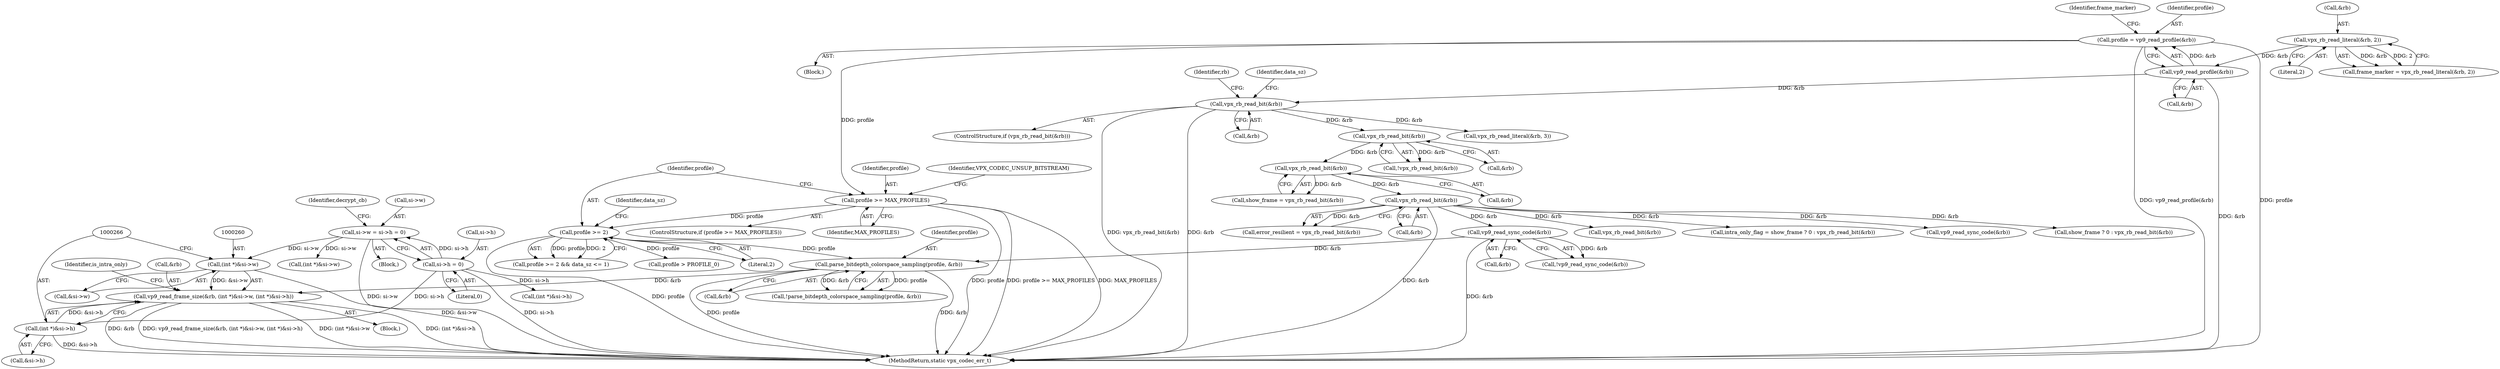 digraph "0_Android_4974dcbd0289a2530df2ee2a25b5f92775df80da@API" {
"1000256" [label="(Call,vp9_read_frame_size(&rb, (int *)&si->w, (int *)&si->h))"];
"1000250" [label="(Call,parse_bitdepth_colorspace_sampling(profile, &rb))"];
"1000190" [label="(Call,profile >= 2)"];
"1000182" [label="(Call,profile >= MAX_PROFILES)"];
"1000170" [label="(Call,profile = vp9_read_profile(&rb))"];
"1000172" [label="(Call,vp9_read_profile(&rb))"];
"1000165" [label="(Call,vpx_rb_read_literal(&rb, 2))"];
"1000243" [label="(Call,vp9_read_sync_code(&rb))"];
"1000233" [label="(Call,vpx_rb_read_bit(&rb))"];
"1000228" [label="(Call,vpx_rb_read_bit(&rb))"];
"1000223" [label="(Call,vpx_rb_read_bit(&rb))"];
"1000202" [label="(Call,vpx_rb_read_bit(&rb))"];
"1000259" [label="(Call,(int *)&si->w)"];
"1000130" [label="(Call,si->w = si->h = 0)"];
"1000134" [label="(Call,si->h = 0)"];
"1000265" [label="(Call,(int *)&si->h)"];
"1000278" [label="(Call,vpx_rb_read_bit(&rb))"];
"1000182" [label="(Call,profile >= MAX_PROFILES)"];
"1000166" [label="(Call,&rb)"];
"1000242" [label="(Call,!vp9_read_sync_code(&rb))"];
"1000326" [label="(Call,(int *)&si->h)"];
"1000250" [label="(Call,parse_bitdepth_colorspace_sampling(profile, &rb))"];
"1000224" [label="(Call,&rb)"];
"1000243" [label="(Call,vp9_read_sync_code(&rb))"];
"1000267" [label="(Call,&si->h)"];
"1000191" [label="(Identifier,profile)"];
"1000334" [label="(Identifier,is_intra_only)"];
"1000257" [label="(Call,&rb)"];
"1000186" [label="(Identifier,VPX_CODEC_UNSUP_BITSTREAM)"];
"1000177" [label="(Identifier,frame_marker)"];
"1000273" [label="(Call,intra_only_flag = show_frame ? 0 : vpx_rb_read_bit(&rb))"];
"1000252" [label="(Call,&rb)"];
"1000194" [label="(Identifier,data_sz)"];
"1000256" [label="(Call,vp9_read_frame_size(&rb, (int *)&si->w, (int *)&si->h))"];
"1000294" [label="(Call,vp9_read_sync_code(&rb))"];
"1000223" [label="(Call,vpx_rb_read_bit(&rb))"];
"1000249" [label="(Call,!parse_bitdepth_colorspace_sampling(profile, &rb))"];
"1000222" [label="(Call,!vpx_rb_read_bit(&rb))"];
"1000130" [label="(Call,si->w = si->h = 0)"];
"1000206" [label="(Call,vpx_rb_read_literal(&rb, 3))"];
"1000111" [label="(Block,)"];
"1000171" [label="(Identifier,profile)"];
"1000140" [label="(Identifier,decrypt_cb)"];
"1000165" [label="(Call,vpx_rb_read_literal(&rb, 2))"];
"1000189" [label="(Call,profile >= 2 && data_sz <= 1)"];
"1000251" [label="(Identifier,profile)"];
"1000190" [label="(Call,profile >= 2)"];
"1000184" [label="(Identifier,MAX_PROFILES)"];
"1000156" [label="(Block,)"];
"1000138" [label="(Literal,0)"];
"1000214" [label="(Identifier,data_sz)"];
"1000135" [label="(Call,si->h)"];
"1000203" [label="(Call,&rb)"];
"1000320" [label="(Call,(int *)&si->w)"];
"1000183" [label="(Identifier,profile)"];
"1000300" [label="(Call,profile > PROFILE_0)"];
"1000229" [label="(Call,&rb)"];
"1000240" [label="(Block,)"];
"1000131" [label="(Call,si->w)"];
"1000265" [label="(Call,(int *)&si->h)"];
"1000168" [label="(Literal,2)"];
"1000163" [label="(Call,frame_marker = vpx_rb_read_literal(&rb, 2))"];
"1000228" [label="(Call,vpx_rb_read_bit(&rb))"];
"1000202" [label="(Call,vpx_rb_read_bit(&rb))"];
"1000275" [label="(Call,show_frame ? 0 : vpx_rb_read_bit(&rb))"];
"1000233" [label="(Call,vpx_rb_read_bit(&rb))"];
"1000244" [label="(Call,&rb)"];
"1000201" [label="(ControlStructure,if (vpx_rb_read_bit(&rb)))"];
"1000226" [label="(Call,show_frame = vpx_rb_read_bit(&rb))"];
"1000134" [label="(Call,si->h = 0)"];
"1000192" [label="(Literal,2)"];
"1000170" [label="(Call,profile = vp9_read_profile(&rb))"];
"1000261" [label="(Call,&si->w)"];
"1000231" [label="(Call,error_resilient = vpx_rb_read_bit(&rb))"];
"1000173" [label="(Call,&rb)"];
"1000234" [label="(Call,&rb)"];
"1000259" [label="(Call,(int *)&si->w)"];
"1000172" [label="(Call,vp9_read_profile(&rb))"];
"1000208" [label="(Identifier,rb)"];
"1000342" [label="(MethodReturn,static vpx_codec_err_t)"];
"1000181" [label="(ControlStructure,if (profile >= MAX_PROFILES))"];
"1000256" -> "1000240"  [label="AST: "];
"1000256" -> "1000265"  [label="CFG: "];
"1000257" -> "1000256"  [label="AST: "];
"1000259" -> "1000256"  [label="AST: "];
"1000265" -> "1000256"  [label="AST: "];
"1000334" -> "1000256"  [label="CFG: "];
"1000256" -> "1000342"  [label="DDG: (int *)&si->w"];
"1000256" -> "1000342"  [label="DDG: (int *)&si->h"];
"1000256" -> "1000342"  [label="DDG: &rb"];
"1000256" -> "1000342"  [label="DDG: vp9_read_frame_size(&rb, (int *)&si->w, (int *)&si->h)"];
"1000250" -> "1000256"  [label="DDG: &rb"];
"1000259" -> "1000256"  [label="DDG: &si->w"];
"1000265" -> "1000256"  [label="DDG: &si->h"];
"1000250" -> "1000249"  [label="AST: "];
"1000250" -> "1000252"  [label="CFG: "];
"1000251" -> "1000250"  [label="AST: "];
"1000252" -> "1000250"  [label="AST: "];
"1000249" -> "1000250"  [label="CFG: "];
"1000250" -> "1000342"  [label="DDG: profile"];
"1000250" -> "1000342"  [label="DDG: &rb"];
"1000250" -> "1000249"  [label="DDG: profile"];
"1000250" -> "1000249"  [label="DDG: &rb"];
"1000190" -> "1000250"  [label="DDG: profile"];
"1000243" -> "1000250"  [label="DDG: &rb"];
"1000190" -> "1000189"  [label="AST: "];
"1000190" -> "1000192"  [label="CFG: "];
"1000191" -> "1000190"  [label="AST: "];
"1000192" -> "1000190"  [label="AST: "];
"1000194" -> "1000190"  [label="CFG: "];
"1000189" -> "1000190"  [label="CFG: "];
"1000190" -> "1000342"  [label="DDG: profile"];
"1000190" -> "1000189"  [label="DDG: profile"];
"1000190" -> "1000189"  [label="DDG: 2"];
"1000182" -> "1000190"  [label="DDG: profile"];
"1000190" -> "1000300"  [label="DDG: profile"];
"1000182" -> "1000181"  [label="AST: "];
"1000182" -> "1000184"  [label="CFG: "];
"1000183" -> "1000182"  [label="AST: "];
"1000184" -> "1000182"  [label="AST: "];
"1000186" -> "1000182"  [label="CFG: "];
"1000191" -> "1000182"  [label="CFG: "];
"1000182" -> "1000342"  [label="DDG: profile >= MAX_PROFILES"];
"1000182" -> "1000342"  [label="DDG: MAX_PROFILES"];
"1000182" -> "1000342"  [label="DDG: profile"];
"1000170" -> "1000182"  [label="DDG: profile"];
"1000170" -> "1000156"  [label="AST: "];
"1000170" -> "1000172"  [label="CFG: "];
"1000171" -> "1000170"  [label="AST: "];
"1000172" -> "1000170"  [label="AST: "];
"1000177" -> "1000170"  [label="CFG: "];
"1000170" -> "1000342"  [label="DDG: vp9_read_profile(&rb)"];
"1000170" -> "1000342"  [label="DDG: profile"];
"1000172" -> "1000170"  [label="DDG: &rb"];
"1000172" -> "1000173"  [label="CFG: "];
"1000173" -> "1000172"  [label="AST: "];
"1000172" -> "1000342"  [label="DDG: &rb"];
"1000165" -> "1000172"  [label="DDG: &rb"];
"1000172" -> "1000202"  [label="DDG: &rb"];
"1000165" -> "1000163"  [label="AST: "];
"1000165" -> "1000168"  [label="CFG: "];
"1000166" -> "1000165"  [label="AST: "];
"1000168" -> "1000165"  [label="AST: "];
"1000163" -> "1000165"  [label="CFG: "];
"1000165" -> "1000163"  [label="DDG: &rb"];
"1000165" -> "1000163"  [label="DDG: 2"];
"1000243" -> "1000242"  [label="AST: "];
"1000243" -> "1000244"  [label="CFG: "];
"1000244" -> "1000243"  [label="AST: "];
"1000242" -> "1000243"  [label="CFG: "];
"1000243" -> "1000342"  [label="DDG: &rb"];
"1000243" -> "1000242"  [label="DDG: &rb"];
"1000233" -> "1000243"  [label="DDG: &rb"];
"1000233" -> "1000231"  [label="AST: "];
"1000233" -> "1000234"  [label="CFG: "];
"1000234" -> "1000233"  [label="AST: "];
"1000231" -> "1000233"  [label="CFG: "];
"1000233" -> "1000342"  [label="DDG: &rb"];
"1000233" -> "1000231"  [label="DDG: &rb"];
"1000228" -> "1000233"  [label="DDG: &rb"];
"1000233" -> "1000273"  [label="DDG: &rb"];
"1000233" -> "1000275"  [label="DDG: &rb"];
"1000233" -> "1000278"  [label="DDG: &rb"];
"1000233" -> "1000294"  [label="DDG: &rb"];
"1000228" -> "1000226"  [label="AST: "];
"1000228" -> "1000229"  [label="CFG: "];
"1000229" -> "1000228"  [label="AST: "];
"1000226" -> "1000228"  [label="CFG: "];
"1000228" -> "1000226"  [label="DDG: &rb"];
"1000223" -> "1000228"  [label="DDG: &rb"];
"1000223" -> "1000222"  [label="AST: "];
"1000223" -> "1000224"  [label="CFG: "];
"1000224" -> "1000223"  [label="AST: "];
"1000222" -> "1000223"  [label="CFG: "];
"1000223" -> "1000222"  [label="DDG: &rb"];
"1000202" -> "1000223"  [label="DDG: &rb"];
"1000202" -> "1000201"  [label="AST: "];
"1000202" -> "1000203"  [label="CFG: "];
"1000203" -> "1000202"  [label="AST: "];
"1000208" -> "1000202"  [label="CFG: "];
"1000214" -> "1000202"  [label="CFG: "];
"1000202" -> "1000342"  [label="DDG: &rb"];
"1000202" -> "1000342"  [label="DDG: vpx_rb_read_bit(&rb)"];
"1000202" -> "1000206"  [label="DDG: &rb"];
"1000259" -> "1000261"  [label="CFG: "];
"1000260" -> "1000259"  [label="AST: "];
"1000261" -> "1000259"  [label="AST: "];
"1000266" -> "1000259"  [label="CFG: "];
"1000259" -> "1000342"  [label="DDG: &si->w"];
"1000130" -> "1000259"  [label="DDG: si->w"];
"1000130" -> "1000111"  [label="AST: "];
"1000130" -> "1000134"  [label="CFG: "];
"1000131" -> "1000130"  [label="AST: "];
"1000134" -> "1000130"  [label="AST: "];
"1000140" -> "1000130"  [label="CFG: "];
"1000130" -> "1000342"  [label="DDG: si->w"];
"1000134" -> "1000130"  [label="DDG: si->h"];
"1000130" -> "1000320"  [label="DDG: si->w"];
"1000134" -> "1000138"  [label="CFG: "];
"1000135" -> "1000134"  [label="AST: "];
"1000138" -> "1000134"  [label="AST: "];
"1000134" -> "1000342"  [label="DDG: si->h"];
"1000134" -> "1000265"  [label="DDG: si->h"];
"1000134" -> "1000326"  [label="DDG: si->h"];
"1000265" -> "1000267"  [label="CFG: "];
"1000266" -> "1000265"  [label="AST: "];
"1000267" -> "1000265"  [label="AST: "];
"1000265" -> "1000342"  [label="DDG: &si->h"];
}
